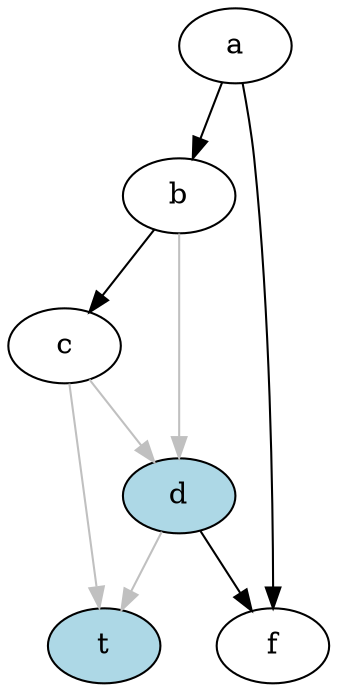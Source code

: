 digraph {
    a -> b;
    a -> f;
    b -> c;
    b -> d [color = gray];
    c -> t [color = gray];
    c -> d [color = gray];
    d -> t [color = gray];
    d -> f;

    d [style = filled, fillcolor = lightblue];
    t [style = filled, fillcolor = lightblue];
}

